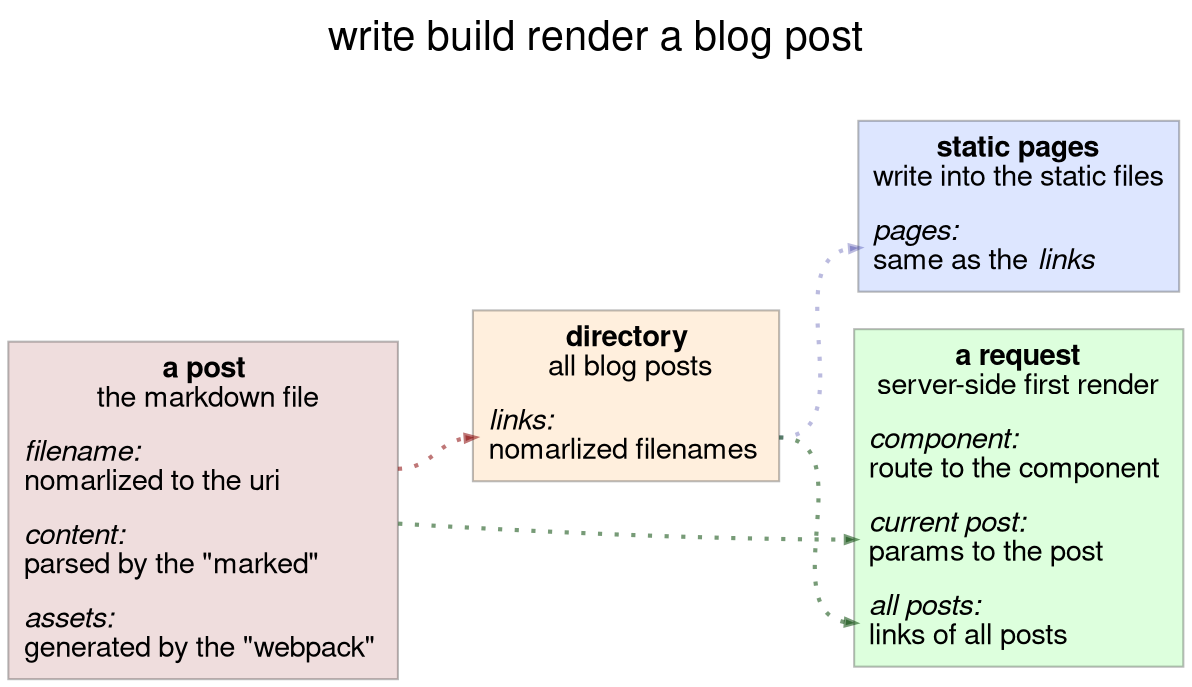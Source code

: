 digraph a_blog {
	graph [
		label = "write build render a blog post\n\n"
		labelloc = t
		fontname = "Helvetica,Arial,sans-serif"
		fontsize = 20
		layout = dot
		rankdir = LR
		newrank = true
	]
	node [
		style=filled
		shape=rect
		pencolor="#00000044" // frames color
		fontname="Helvetica,Arial,sans-serif"
		shape=plaintext
	]
	edge [
		arrowsize=0.4
		fontname="Helvetica,Arial,sans-serif"
		labeldistance=3
		labelfontcolor="#00000080"
		penwidth=2
		style=dotted // dotted style symbolizes data transfer
	]

    write [
		color="#88000022"
        label=<<table border="1" cellborder="0" cellspacing="0" cellpadding="6">
			<tr><td><b>a post</b><br/>  the markdown file </td></tr>
			<tr><td port="filename" align="left" >
				<i>filename:</i> <br align="left"/>
				nomarlized to the uri <br/></td></tr>
		    <tr><td port="content" align="left" >
				<i>content:</i> <br align="left"/>
				parsed by the "marked" <br/></td></tr>
		    <tr><td port="assets" align="left" >
				<i align="left">assets:</i><br align="left"/>
				generated by the "webpack" <br/></td></tr>
            </table>>
		shape=plain
    ]

    import [
		fillcolor="#ff880022"
        label=<<table border="1" cellborder="0" cellspacing="0" cellpadding="6">
			<tr><td><b>directory</b><br/>  all blog posts </td></tr>
			<tr><td align="left" port="links"><i align="left">links: </i>
                <br align="left"/>nomarlized filenames <br align="left"/></td></tr>
            </table>>
		shape=plain
    ]

    build [
		fillcolor="#0044ff22"
        label=<<table border="1" cellborder="0" cellspacing="0" cellpadding="6">
			<tr><td><b>static pages</b><br/>write into the static files</td></tr>
			<tr><td align="left" port="pages"><i align="left">pages: </i>
                <br align="left"/>same as the <i>links</i><br align="left"/></td></tr>
            </table>>
		shape=plain
    ]

    render [
		fillcolor="#00ff0022"
        label=<<table border="1" cellborder="0" cellspacing="0" cellpadding="6">
			<tr><td><b>a request</b><br/>server-side first render</td></tr>
			<tr><td align="left" port="component_blog"><i align="left">component:</i>
                <br align="left"/>route to the component <br align="left"/></td></tr>
			<tr><td align="left" port="current_post"><i align="left">current post:</i>
                <br align="left"/>params to the post<br align="left"/></td></tr>
			<tr><td align="left" port="blog_post_links"><i align="left">all posts:</i>
                <br align="left"/>links of all posts<br align="left"/></td></tr>
            </table>>
		shape=plain
    ]

    write:filename -> import:links [color="#88000088"]
    import:links -> build:pages [color="#00008844"]
    write -> render:current_post [color="#00440088"]
    import:links -> render:blog_post_links [color="#00440088"]
}
// digraph git_basics {
// 	graph [
// 		label = "Basic git concepts and operations\n\n"
// 		labelloc = t
// 		fontname = "Helvetica,Arial,sans-serif"
// 		fontsize = 20
// 		layout = dot
// 		rankdir = LR
// 		newrank = true
// 	]
// 	node [
// 		style=filled
// 		shape=rect
// 		pencolor="#00000044" // frames color
// 		fontname="Helvetica,Arial,sans-serif"
// 		shape=plaintext
// 	]
// 	edge [
// 		arrowsize=0.5
// 		fontname="Helvetica,Arial,sans-serif"
// 		labeldistance=3
// 		labelfontcolor="#00000080"
// 		penwidth=2
// 		style=dotted // dotted style symbolizes data transfer
// 	]
// 	changes [
// 		color="#88000022"
// 		label=<<table border="0" cellborder="1" cellspacing="0" cellpadding="4">
// 			<tr> <td> <b>changes</b><br/>in the working tree </td> </tr>
// 			<tr> <td align="left"><i>To view: </i><br align="left"/>
// 			git diff
// 			<br align="left"/></td> </tr>
// 		</table>>
// 		shape=plain
// 	]
// 	staging [
// 		fillcolor="#ff880022"
// 		label=<<table border="0" cellborder="1" cellspacing="0" cellpadding="4">
// 			<tr> <td> <b>staging area</b><br/>(cache, index)</td> </tr>
// 			<tr> <td align="left"><i>To view: </i><br align="left"/>
// 			git diff --staged
// 			<br align="left"/></td> </tr>
// 		</table>>
// 		shape=plain
// 	]
// 	staging -> HEAD:push [label="git commit" weight=1000 color="#88000088"]
// 	stash [
// 		fillcolor="#0044ff22"
// 		label=<<table border="0" cellborder="1" cellspacing="0" cellpadding="4">
// 			<tr> <td> <b>stash</b></td> </tr>
// 			<tr> <td align="left"><i>To view:</i><br align="left"/>
// 			git stash list
// 			<br align="left"/></td> </tr>
// 		</table>>
// 		shape=plain
// 	]
// 	stash_push [
// 		label="git stash [push]"
// 		style=""
// 		shape=plain
// 		color="#00008844"
// 	]
// 	{
// 		edge [arrowhead=none color="#00008844"]
// 		changes ->  stash_push
// 		stash_push -> staging
// 	}
// 	changes -> stash [
// 		dir=back
// 		xlabel="git stash pop"
// 		color="#00000088" weight=0]
// 	stash_push -> stash [xdir=back color="#00008844" minlen=0]
// 	HEAD [
// 		fillcolor="#88ff0022"
// 		label=<<table border="0" cellborder="1" cellspacing="0" cellpadding="3">
// 			<tr> <td port="push" sides="ltr"> <b>HEAD </b>of</td> </tr>
// 			<tr> <td port="pull" sides="lbr"> the current branch</td> </tr>
// 			<tr> <td port="switch" align="left">
// 				<i>To view:</i>
// 				<br align="left"/>
// 				git show<br align="left"/>
// 				git log
// 				<br align="left"/>
// 			</td> </tr>
// 			<tr> <td align="left">
// 				<i>To change branch:</i><br align="left"/>
// 				git switch ...
// 				<br align="left"/>
// 				git checkout ...
// 				<br align="left"/>
// 			</td> </tr>
// 		</table>>
// 		shape=plain
// 	]
// 	remote [
// 		label="remote branch"
// 		shape=box
// 		color="#00000022"
// 		fillcolor="#00ff0022"
// 	]

// 	HEAD:push -> remote [label="git push" color="#88000088"]
// 	HEAD:pull -> remote [dir=back label="git pull" color="#00440088"]
// 	branches [
// 		fillcolor="#00888822"
// 		label=<<table border="0" cellborder="1" cellspacing="0" cellpadding="4">
// 			<tr> <td> <b>local branches</b> </td> </tr>
// 			<tr> <td align="left"><i>To view:</i><br align="left"/>
// 			git branch [--list]
// 			<br align="left"/></td> </tr>
// 			</table>>
// 		shape=plain
// 	]
// 	changes -> staging [label="git add ...    \ngit reset      " color="#88000088"]
// 	discard [shape=plaintext style=""]
// 	changes -> discard [label="git restore ..." color="#88000088"]
// 	{rank=same changes discard}
// 	// UML style aggregation
// 	HEAD:switch -> branches [
// 		dir=back
// 		style=""
// 		penwidth=1
// 		arrowtail=odiamond
// 		arrowhead=none
// 		color="#00000088"
// 	]
// }
// © 2022 Costa Shulyupin, licensed under EPL